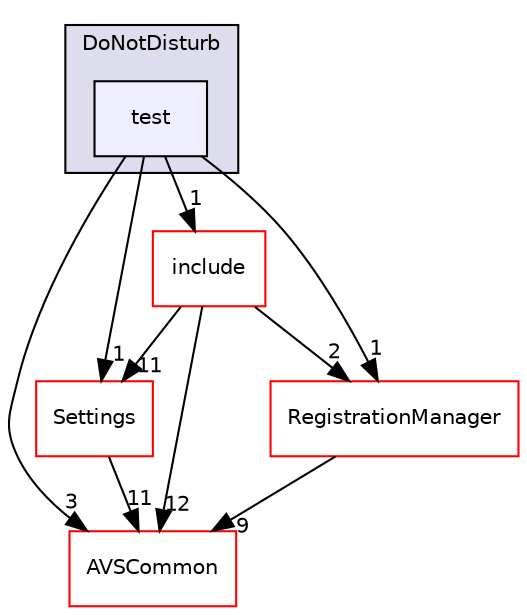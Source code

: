 digraph "/workplace/avs-device-sdk/CapabilityAgents/DoNotDisturb/test" {
  compound=true
  node [ fontsize="10", fontname="Helvetica"];
  edge [ labelfontsize="10", labelfontname="Helvetica"];
  subgraph clusterdir_dd92015ab12b9b588cab78f10309c27c {
    graph [ bgcolor="#ddddee", pencolor="black", label="DoNotDisturb" fontname="Helvetica", fontsize="10", URL="dir_dd92015ab12b9b588cab78f10309c27c.html"]
  dir_a5e39559caeb63d09dcc35685783d070 [shape=box, label="test", style="filled", fillcolor="#eeeeff", pencolor="black", URL="dir_a5e39559caeb63d09dcc35685783d070.html"];
  }
  dir_8ae0dd75af039a94f4269584fb8eef13 [shape=box label="Settings" fillcolor="white" style="filled" color="red" URL="dir_8ae0dd75af039a94f4269584fb8eef13.html"];
  dir_13e65effb2bde530b17b3d5eefcd0266 [shape=box label="AVSCommon" fillcolor="white" style="filled" color="red" URL="dir_13e65effb2bde530b17b3d5eefcd0266.html"];
  dir_b14333b5607b47fe7356eaa790107bd3 [shape=box label="RegistrationManager" fillcolor="white" style="filled" color="red" URL="dir_b14333b5607b47fe7356eaa790107bd3.html"];
  dir_e0ed9f524f2b6b9372683a368c6b20a1 [shape=box label="include" fillcolor="white" style="filled" color="red" URL="dir_e0ed9f524f2b6b9372683a368c6b20a1.html"];
  dir_8ae0dd75af039a94f4269584fb8eef13->dir_13e65effb2bde530b17b3d5eefcd0266 [headlabel="11", labeldistance=1.5 headhref="dir_000285_000015.html"];
  dir_b14333b5607b47fe7356eaa790107bd3->dir_13e65effb2bde530b17b3d5eefcd0266 [headlabel="9", labeldistance=1.5 headhref="dir_000271_000015.html"];
  dir_e0ed9f524f2b6b9372683a368c6b20a1->dir_8ae0dd75af039a94f4269584fb8eef13 [headlabel="11", labeldistance=1.5 headhref="dir_000154_000285.html"];
  dir_e0ed9f524f2b6b9372683a368c6b20a1->dir_13e65effb2bde530b17b3d5eefcd0266 [headlabel="12", labeldistance=1.5 headhref="dir_000154_000015.html"];
  dir_e0ed9f524f2b6b9372683a368c6b20a1->dir_b14333b5607b47fe7356eaa790107bd3 [headlabel="2", labeldistance=1.5 headhref="dir_000154_000271.html"];
  dir_a5e39559caeb63d09dcc35685783d070->dir_8ae0dd75af039a94f4269584fb8eef13 [headlabel="1", labeldistance=1.5 headhref="dir_000157_000285.html"];
  dir_a5e39559caeb63d09dcc35685783d070->dir_13e65effb2bde530b17b3d5eefcd0266 [headlabel="3", labeldistance=1.5 headhref="dir_000157_000015.html"];
  dir_a5e39559caeb63d09dcc35685783d070->dir_b14333b5607b47fe7356eaa790107bd3 [headlabel="1", labeldistance=1.5 headhref="dir_000157_000271.html"];
  dir_a5e39559caeb63d09dcc35685783d070->dir_e0ed9f524f2b6b9372683a368c6b20a1 [headlabel="1", labeldistance=1.5 headhref="dir_000157_000154.html"];
}
